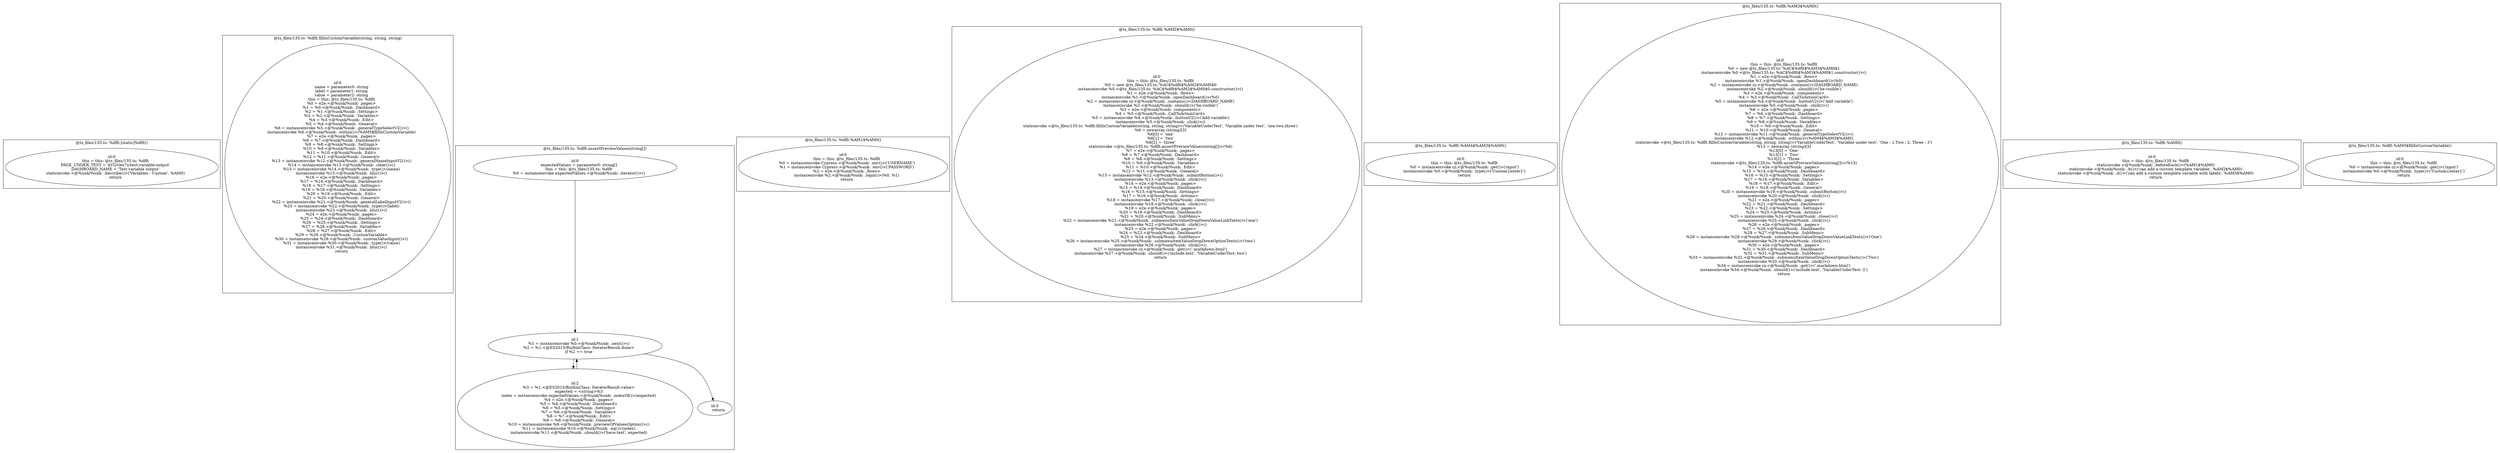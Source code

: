 digraph "135.ts" {
subgraph "cluster_@ts_files/135.ts: %dflt.[static]%dflt()" {
  label="@ts_files/135.ts: %dflt.[static]%dflt()";
  Node33730 [label="id:0
      this = this: @ts_files/135.ts: %dflt
      PAGE_UNDER_TEST = 'kVi2Gex7z/test-variable-output'
      DASHBOARD_NAME = 'Test variable output'
      staticinvoke <@%unk/%unk: .describe()>('Variables - Custom', %AM0)
      return"];
}
subgraph "cluster_@ts_files/135.ts: %dflt.fillInCustomVariable(string, string, string)" {
  label="@ts_files/135.ts: %dflt.fillInCustomVariable(string, string, string)";
  Node62660 [label="id:0
      name = parameter0: string
      label = parameter1: string
      value = parameter2: string
      this = this: @ts_files/135.ts: %dflt
      %0 = e2e.<@%unk/%unk: .pages>
      %1 = %0.<@%unk/%unk: .Dashboard>
      %2 = %1.<@%unk/%unk: .Settings>
      %3 = %2.<@%unk/%unk: .Variables>
      %4 = %3.<@%unk/%unk: .Edit>
      %5 = %4.<@%unk/%unk: .General>
      %6 = instanceinvoke %5.<@%unk/%unk: .generalTypeSelectV2()>()
      instanceinvoke %6.<@%unk/%unk: .within()>(%AM5$fillInCustomVariable)
      %7 = e2e.<@%unk/%unk: .pages>
      %8 = %7.<@%unk/%unk: .Dashboard>
      %9 = %8.<@%unk/%unk: .Settings>
      %10 = %9.<@%unk/%unk: .Variables>
      %11 = %10.<@%unk/%unk: .Edit>
      %12 = %11.<@%unk/%unk: .General>
      %13 = instanceinvoke %12.<@%unk/%unk: .generalNameInputV2()>()
      %14 = instanceinvoke %13.<@%unk/%unk: .clear()>()
      %15 = instanceinvoke %14.<@%unk/%unk: .type()>(name)
      instanceinvoke %15.<@%unk/%unk: .blur()>()
      %16 = e2e.<@%unk/%unk: .pages>
      %17 = %16.<@%unk/%unk: .Dashboard>
      %18 = %17.<@%unk/%unk: .Settings>
      %19 = %18.<@%unk/%unk: .Variables>
      %20 = %19.<@%unk/%unk: .Edit>
      %21 = %20.<@%unk/%unk: .General>
      %22 = instanceinvoke %21.<@%unk/%unk: .generalLabelInputV2()>()
      %23 = instanceinvoke %22.<@%unk/%unk: .type()>(label)
      instanceinvoke %23.<@%unk/%unk: .blur()>()
      %24 = e2e.<@%unk/%unk: .pages>
      %25 = %24.<@%unk/%unk: .Dashboard>
      %26 = %25.<@%unk/%unk: .Settings>
      %27 = %26.<@%unk/%unk: .Variables>
      %28 = %27.<@%unk/%unk: .Edit>
      %29 = %28.<@%unk/%unk: .CustomVariable>
      %30 = instanceinvoke %29.<@%unk/%unk: .customValueInput()>()
      %31 = instanceinvoke %30.<@%unk/%unk: .type()>(value)
      instanceinvoke %31.<@%unk/%unk: .blur()>()
      return"];
}
subgraph "cluster_@ts_files/135.ts: %dflt.assertPreviewValues(string[])" {
  label="@ts_files/135.ts: %dflt.assertPreviewValues(string[])";
  Node49450 [label="id:0
      expectedValues = parameter0: string[]
      this = this: @ts_files/135.ts: %dflt
      %0 = instanceinvoke expectedValues.<@%unk/%unk: .iterator()>()"];
  Node49451 [label="id:1
      %1 = instanceinvoke %0.<@%unk/%unk: .next()>()
      %2 = %1.<@ES2015/BuiltinClass: IteratorResult.done>
      if %2 == true"];
  Node49452 [label="id:2
      %3 = %1.<@ES2015/BuiltinClass: IteratorResult.value>
      expected = <string>%3
      index = instanceinvoke expectedValues.<@%unk/%unk: .indexOf()>(expected)
      %4 = e2e.<@%unk/%unk: .pages>
      %5 = %4.<@%unk/%unk: .Dashboard>
      %6 = %5.<@%unk/%unk: .Settings>
      %7 = %6.<@%unk/%unk: .Variables>
      %8 = %7.<@%unk/%unk: .Edit>
      %9 = %8.<@%unk/%unk: .General>
      %10 = instanceinvoke %9.<@%unk/%unk: .previewOfValuesOption()>()
      %11 = instanceinvoke %10.<@%unk/%unk: .eq()>(index)
      instanceinvoke %11.<@%unk/%unk: .should()>('have.text', expected)"];
  Node49453 [label="id:3
      return"];
  Node49450 -> Node49451;
  Node49451 -> Node49452;
  Node49451 -> Node49453;
  Node49452 -> Node49451;
}
subgraph "cluster_@ts_files/135.ts: %dflt.%AM1$%AM0()" {
  label="@ts_files/135.ts: %dflt.%AM1$%AM0()";
  Node25690 [label="id:0
      this = this: @ts_files/135.ts: %dflt
      %0 = instanceinvoke Cypress.<@%unk/%unk: .env()>('USERNAME')
      %1 = instanceinvoke Cypress.<@%unk/%unk: .env()>('PASSWORD')
      %2 = e2e.<@%unk/%unk: .flows>
      instanceinvoke %2.<@%unk/%unk: .login()>(%0, %1)
      return"];
}
subgraph "cluster_@ts_files/135.ts: %dflt.%AM2$%AM0()" {
  label="@ts_files/135.ts: %dflt.%AM2$%AM0()";
  Node25700 [label="id:0
      this = this: @ts_files/135.ts: %dflt
      %0 = new @ts_files/135.ts: %AC$%dflt$%AM2$%AM0$0
      instanceinvoke %0.<@ts_files/135.ts: %AC$%dflt$%AM2$%AM0$0.constructor()>()
      %1 = e2e.<@%unk/%unk: .flows>
      instanceinvoke %1.<@%unk/%unk: .openDashboard()>(%0)
      %2 = instanceinvoke cy.<@%unk/%unk: .contains()>(DASHBOARD_NAME)
      instanceinvoke %2.<@%unk/%unk: .should()>('be.visible')
      %3 = e2e.<@%unk/%unk: .components>
      %4 = %3.<@%unk/%unk: .CallToActionCard>
      %5 = instanceinvoke %4.<@%unk/%unk: .buttonV2()>('Add variable')
      instanceinvoke %5.<@%unk/%unk: .click()>()
      staticinvoke <@ts_files/135.ts: %dflt.fillInCustomVariable(string, string, string)>('VariableUnderTest', 'Variable under test', 'one,two,three')
      %6 = newarray (string)[3]
      %6[0] = 'one'
      %6[1] = 'two'
      %6[2] = 'three'
      staticinvoke <@ts_files/135.ts: %dflt.assertPreviewValues(string[])>(%6)
      %7 = e2e.<@%unk/%unk: .pages>
      %8 = %7.<@%unk/%unk: .Dashboard>
      %9 = %8.<@%unk/%unk: .Settings>
      %10 = %9.<@%unk/%unk: .Variables>
      %11 = %10.<@%unk/%unk: .Edit>
      %12 = %11.<@%unk/%unk: .General>
      %13 = instanceinvoke %12.<@%unk/%unk: .submitButton()>()
      instanceinvoke %13.<@%unk/%unk: .click()>()
      %14 = e2e.<@%unk/%unk: .pages>
      %15 = %14.<@%unk/%unk: .Dashboard>
      %16 = %15.<@%unk/%unk: .Settings>
      %17 = %16.<@%unk/%unk: .Actions>
      %18 = instanceinvoke %17.<@%unk/%unk: .close()>()
      instanceinvoke %18.<@%unk/%unk: .click()>()
      %19 = e2e.<@%unk/%unk: .pages>
      %20 = %19.<@%unk/%unk: .Dashboard>
      %21 = %20.<@%unk/%unk: .SubMenu>
      %22 = instanceinvoke %21.<@%unk/%unk: .submenuItemValueDropDownValueLinkTexts()>('one')
      instanceinvoke %22.<@%unk/%unk: .click()>()
      %23 = e2e.<@%unk/%unk: .pages>
      %24 = %23.<@%unk/%unk: .Dashboard>
      %25 = %24.<@%unk/%unk: .SubMenu>
      %26 = instanceinvoke %25.<@%unk/%unk: .submenuItemValueDropDownOptionTexts()>('two')
      instanceinvoke %26.<@%unk/%unk: .click()>()
      %27 = instanceinvoke cy.<@%unk/%unk: .get()>('.markdown-html')
      instanceinvoke %27.<@%unk/%unk: .should()>('include.text', 'VariableUnderTest: two')
      return"];
}
subgraph "cluster_@ts_files/135.ts: %dflt.%AM4$%AM3$%AM0()" {
  label="@ts_files/135.ts: %dflt.%AM4$%AM3$%AM0()";
  Node28380 [label="id:0
      this = this: @ts_files/135.ts: %dflt
      %0 = instanceinvoke cy.<@%unk/%unk: .get()>('input')
      instanceinvoke %0.<@%unk/%unk: .type()>('Custom{enter}')
      return"];
}
subgraph "cluster_@ts_files/135.ts: %dflt.%AM3$%AM0()" {
  label="@ts_files/135.ts: %dflt.%AM3$%AM0()";
  Node25710 [label="id:0
      this = this: @ts_files/135.ts: %dflt
      %0 = new @ts_files/135.ts: %AC$%dflt$%AM3$%AM0$1
      instanceinvoke %0.<@ts_files/135.ts: %AC$%dflt$%AM3$%AM0$1.constructor()>()
      %1 = e2e.<@%unk/%unk: .flows>
      instanceinvoke %1.<@%unk/%unk: .openDashboard()>(%0)
      %2 = instanceinvoke cy.<@%unk/%unk: .contains()>(DASHBOARD_NAME)
      instanceinvoke %2.<@%unk/%unk: .should()>('be.visible')
      %3 = e2e.<@%unk/%unk: .components>
      %4 = %3.<@%unk/%unk: .CallToActionCard>
      %5 = instanceinvoke %4.<@%unk/%unk: .buttonV2()>('Add variable')
      instanceinvoke %5.<@%unk/%unk: .click()>()
      %6 = e2e.<@%unk/%unk: .pages>
      %7 = %6.<@%unk/%unk: .Dashboard>
      %8 = %7.<@%unk/%unk: .Settings>
      %9 = %8.<@%unk/%unk: .Variables>
      %10 = %9.<@%unk/%unk: .Edit>
      %11 = %10.<@%unk/%unk: .General>
      %12 = instanceinvoke %11.<@%unk/%unk: .generalTypeSelectV2()>()
      instanceinvoke %12.<@%unk/%unk: .within()>(%AM4$%AM3$%AM0)
      staticinvoke <@ts_files/135.ts: %dflt.fillInCustomVariable(string, string, string)>('VariableUnderTest', 'Variable under test', 'One : 1,Two : 2, Three : 3')
      %13 = newarray (string)[3]
      %13[0] = 'One'
      %13[1] = 'Two'
      %13[2] = 'Three'
      staticinvoke <@ts_files/135.ts: %dflt.assertPreviewValues(string[])>(%13)
      %14 = e2e.<@%unk/%unk: .pages>
      %15 = %14.<@%unk/%unk: .Dashboard>
      %16 = %15.<@%unk/%unk: .Settings>
      %17 = %16.<@%unk/%unk: .Variables>
      %18 = %17.<@%unk/%unk: .Edit>
      %19 = %18.<@%unk/%unk: .General>
      %20 = instanceinvoke %19.<@%unk/%unk: .submitButton()>()
      instanceinvoke %20.<@%unk/%unk: .click()>()
      %21 = e2e.<@%unk/%unk: .pages>
      %22 = %21.<@%unk/%unk: .Dashboard>
      %23 = %22.<@%unk/%unk: .Settings>
      %24 = %23.<@%unk/%unk: .Actions>
      %25 = instanceinvoke %24.<@%unk/%unk: .close()>()
      instanceinvoke %25.<@%unk/%unk: .click()>()
      %26 = e2e.<@%unk/%unk: .pages>
      %27 = %26.<@%unk/%unk: .Dashboard>
      %28 = %27.<@%unk/%unk: .SubMenu>
      %29 = instanceinvoke %28.<@%unk/%unk: .submenuItemValueDropDownValueLinkTexts()>('One')
      instanceinvoke %29.<@%unk/%unk: .click()>()
      %30 = e2e.<@%unk/%unk: .pages>
      %31 = %30.<@%unk/%unk: .Dashboard>
      %32 = %31.<@%unk/%unk: .SubMenu>
      %33 = instanceinvoke %32.<@%unk/%unk: .submenuItemValueDropDownOptionTexts()>('Two')
      instanceinvoke %33.<@%unk/%unk: .click()>()
      %34 = instanceinvoke cy.<@%unk/%unk: .get()>('.markdown-html')
      instanceinvoke %34.<@%unk/%unk: .should()>('include.text', 'VariableUnderTest: 2')
      return"];
}
subgraph "cluster_@ts_files/135.ts: %dflt.%AM0()" {
  label="@ts_files/135.ts: %dflt.%AM0()";
  Node23050 [label="id:0
      this = this: @ts_files/135.ts: %dflt
      staticinvoke <@%unk/%unk: .beforeEach()>(%AM1$%AM0)
      staticinvoke <@%unk/%unk: .it()>('can add a custom template variable', %AM2$%AM0)
      staticinvoke <@%unk/%unk: .it()>('can add a custom template variable with labels', %AM3$%AM0)
      return"];
}
subgraph "cluster_@ts_files/135.ts: %dflt.%AM5$fillInCustomVariable()" {
  label="@ts_files/135.ts: %dflt.%AM5$fillInCustomVariable()";
  Node43930 [label="id:0
      this = this: @ts_files/135.ts: %dflt
      %0 = instanceinvoke cy.<@%unk/%unk: .get()>('input')
      instanceinvoke %0.<@%unk/%unk: .type()>('Custom{enter}')
      return"];
}
}
